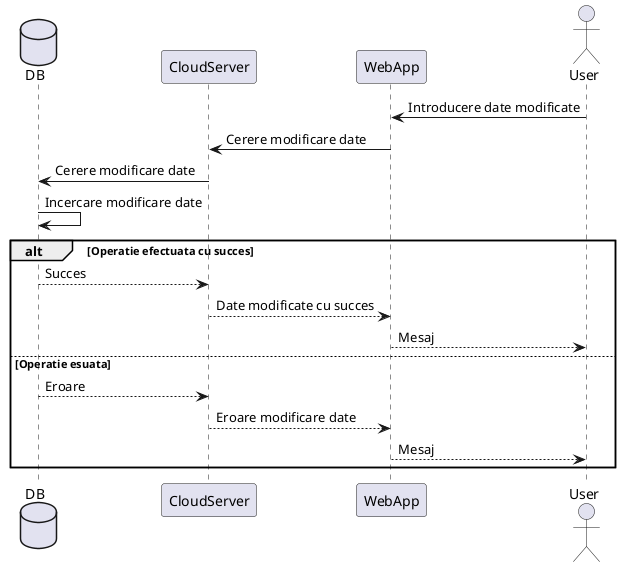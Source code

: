 @startuml Modificare_date_pacient

database DB
participant CloudServer
participant WebApp
actor User

User -> WebApp: Introducere date modificate
WebApp -> CloudServer: Cerere modificare date
CloudServer -> DB: Cerere modificare date
DB -> DB: Incercare modificare date
alt Operatie efectuata cu succes
    DB --> CloudServer: Succes
    CloudServer --> WebApp: Date modificate cu succes
    WebApp --> User: Mesaj
else Operatie esuata
    DB --> CloudServer: Eroare
    CloudServer --> WebApp: Eroare modificare date
    WebApp --> User: Mesaj
end
@enduml